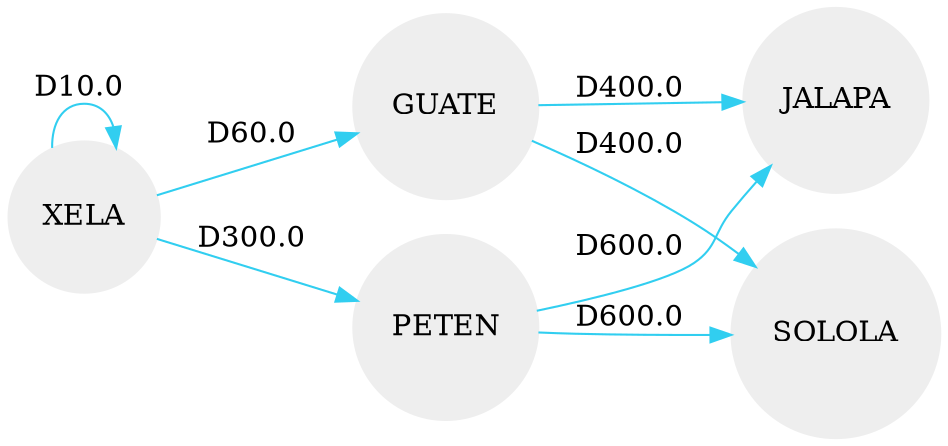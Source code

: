digraph G 
{
 node [shape=circle];
 node [style=filled];
 node [fillcolor="#EEEEEE"];
 node [color="#EEEEEE"];
 edge [color="#31CEF0"];
XELA->XELA[label= "D10.0 "];
XELA->GUATE[label= "D60.0 "];
XELA->PETEN[label= "D300.0 "];
GUATE->JALAPA[label= "D400.0 "];
GUATE->SOLOLA[label= "D400.0 "];
PETEN->SOLOLA[label= "D600.0 "];
PETEN->JALAPA[label= "D600.0 "];
 rankdir=LR;

}